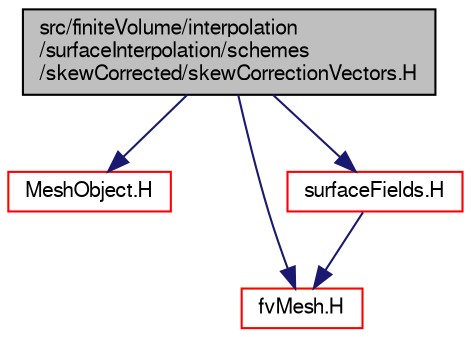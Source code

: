 digraph "src/finiteVolume/interpolation/surfaceInterpolation/schemes/skewCorrected/skewCorrectionVectors.H"
{
  bgcolor="transparent";
  edge [fontname="FreeSans",fontsize="10",labelfontname="FreeSans",labelfontsize="10"];
  node [fontname="FreeSans",fontsize="10",shape=record];
  Node0 [label="src/finiteVolume/interpolation\l/surfaceInterpolation/schemes\l/skewCorrected/skewCorrectionVectors.H",height=0.2,width=0.4,color="black", fillcolor="grey75", style="filled", fontcolor="black"];
  Node0 -> Node1 [color="midnightblue",fontsize="10",style="solid",fontname="FreeSans"];
  Node1 [label="MeshObject.H",height=0.2,width=0.4,color="red",URL="$a11174.html"];
  Node0 -> Node75 [color="midnightblue",fontsize="10",style="solid",fontname="FreeSans"];
  Node75 [label="fvMesh.H",height=0.2,width=0.4,color="red",URL="$a03533.html"];
  Node0 -> Node269 [color="midnightblue",fontsize="10",style="solid",fontname="FreeSans"];
  Node269 [label="surfaceFields.H",height=0.2,width=0.4,color="red",URL="$a02735.html",tooltip="Foam::surfaceFields. "];
  Node269 -> Node75 [color="midnightblue",fontsize="10",style="solid",fontname="FreeSans"];
}
